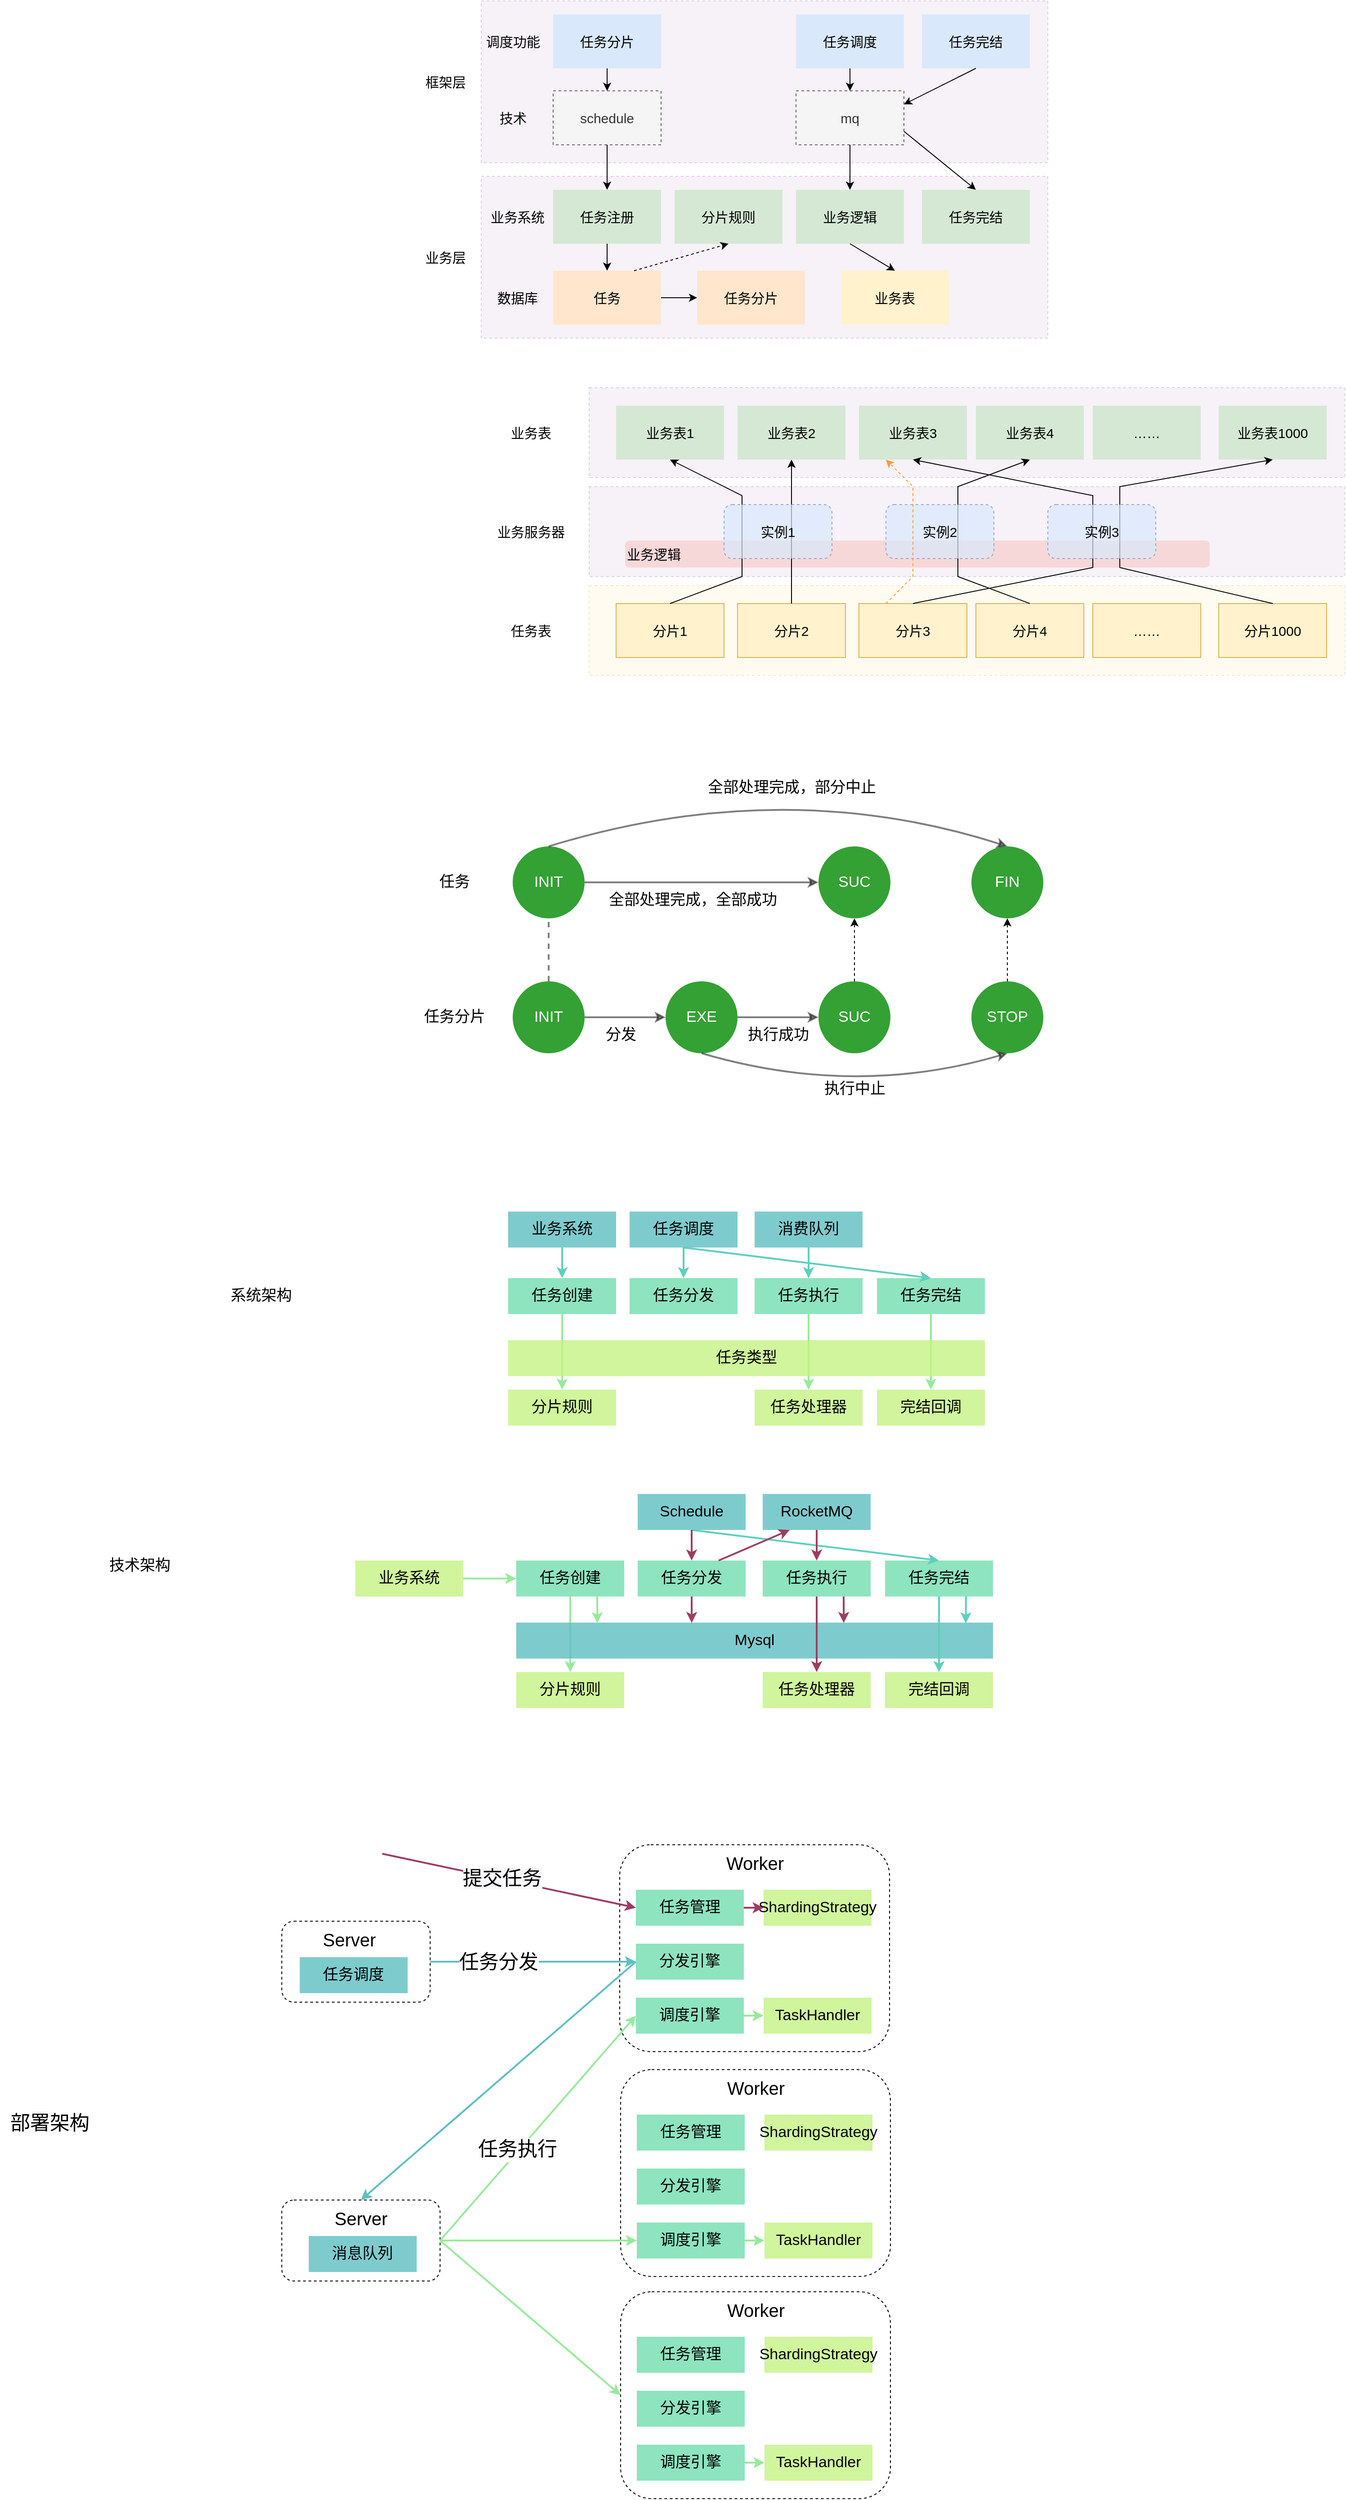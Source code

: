 <mxfile version="20.5.3" type="github">
  <diagram id="jE8hLFV52Thx0o0CY2vt" name="第 1 页">
    <mxGraphModel dx="2524" dy="973" grid="1" gridSize="10" guides="1" tooltips="1" connect="1" arrows="1" fold="1" page="1" pageScale="1" pageWidth="827" pageHeight="1169" math="0" shadow="0">
      <root>
        <mxCell id="0" />
        <mxCell id="1" parent="0" />
        <mxCell id="L4KGtFw85n7cyKeCUIiX-111" value="" style="rounded=1;whiteSpace=wrap;html=1;dashed=1;" vertex="1" parent="1">
          <mxGeometry x="265" y="2607" width="300" height="230" as="geometry" />
        </mxCell>
        <mxCell id="L4KGtFw85n7cyKeCUIiX-104" value="" style="rounded=1;whiteSpace=wrap;html=1;dashed=1;" vertex="1" parent="1">
          <mxGeometry x="265" y="2360" width="300" height="230" as="geometry" />
        </mxCell>
        <mxCell id="L4KGtFw85n7cyKeCUIiX-96" value="" style="rounded=1;whiteSpace=wrap;html=1;dashed=1;" vertex="1" parent="1">
          <mxGeometry x="264" y="2110" width="300" height="230" as="geometry" />
        </mxCell>
        <mxCell id="L4KGtFw85n7cyKeCUIiX-77" value="" style="rounded=1;whiteSpace=wrap;html=1;dashed=1;fontSize=20;" vertex="1" parent="1">
          <mxGeometry x="-111.73" y="2195" width="165" height="90" as="geometry" />
        </mxCell>
        <mxCell id="cD26P5UvuwUGgIYhwSKx-67" value="" style="rounded=0;whiteSpace=wrap;html=1;dashed=1;fillColor=#e1d5e7;strokeColor=#9673a6;opacity=30;fontSize=15;" parent="1" vertex="1">
          <mxGeometry x="230" y="600" width="840" height="100" as="geometry" />
        </mxCell>
        <mxCell id="cD26P5UvuwUGgIYhwSKx-65" value="业务逻辑" style="rounded=1;whiteSpace=wrap;html=1;strokeColor=none;fontSize=15;opacity=70;fillColor=#f8cecc;align=left;" parent="1" vertex="1">
          <mxGeometry x="270" y="660" width="650" height="30" as="geometry" />
        </mxCell>
        <mxCell id="cD26P5UvuwUGgIYhwSKx-32" value="" style="rounded=0;whiteSpace=wrap;html=1;dashed=1;fillColor=#fff2cc;strokeColor=#d6b656;opacity=30;fontSize=15;" parent="1" vertex="1">
          <mxGeometry x="230" y="710" width="840" height="100" as="geometry" />
        </mxCell>
        <mxCell id="_GV8sksl-YAsukHIvESt-28" value="" style="rounded=0;whiteSpace=wrap;html=1;dashed=1;fillColor=#e1d5e7;strokeColor=#9673a6;opacity=30;fontSize=15;" parent="1" vertex="1">
          <mxGeometry x="110" y="255" width="630" height="180" as="geometry" />
        </mxCell>
        <mxCell id="_GV8sksl-YAsukHIvESt-27" value="" style="rounded=0;whiteSpace=wrap;html=1;dashed=1;fillColor=#e1d5e7;strokeColor=#9673a6;opacity=30;fontSize=15;" parent="1" vertex="1">
          <mxGeometry x="110" y="60" width="630" height="180" as="geometry" />
        </mxCell>
        <mxCell id="_GV8sksl-YAsukHIvESt-1" value="任务" style="rounded=0;whiteSpace=wrap;html=1;fillColor=#ffe6cc;strokeColor=none;fontSize=15;" parent="1" vertex="1">
          <mxGeometry x="190" y="360" width="120" height="60" as="geometry" />
        </mxCell>
        <mxCell id="_GV8sksl-YAsukHIvESt-3" value="任务分片" style="rounded=0;whiteSpace=wrap;html=1;fillColor=#ffe6cc;strokeColor=none;fontSize=15;" parent="1" vertex="1">
          <mxGeometry x="350" y="360" width="120" height="60" as="geometry" />
        </mxCell>
        <mxCell id="_GV8sksl-YAsukHIvESt-4" value="业务表" style="rounded=0;whiteSpace=wrap;html=1;fillColor=#fff2cc;strokeColor=none;fontSize=15;" parent="1" vertex="1">
          <mxGeometry x="510" y="360" width="120" height="60" as="geometry" />
        </mxCell>
        <mxCell id="_GV8sksl-YAsukHIvESt-5" value="schedule" style="rounded=0;whiteSpace=wrap;html=1;dashed=1;fillColor=#f5f5f5;fontColor=#333333;strokeColor=#666666;fontSize=15;" parent="1" vertex="1">
          <mxGeometry x="190" y="160" width="120" height="60" as="geometry" />
        </mxCell>
        <mxCell id="_GV8sksl-YAsukHIvESt-6" value="mq" style="rounded=0;whiteSpace=wrap;html=1;dashed=1;fillColor=#f5f5f5;fontColor=#333333;strokeColor=#666666;fontSize=15;" parent="1" vertex="1">
          <mxGeometry x="460" y="160" width="120" height="60" as="geometry" />
        </mxCell>
        <mxCell id="_GV8sksl-YAsukHIvESt-7" value="分片规则" style="rounded=0;whiteSpace=wrap;html=1;fillColor=#d5e8d4;strokeColor=none;fontSize=15;" parent="1" vertex="1">
          <mxGeometry x="325" y="270" width="120" height="60" as="geometry" />
        </mxCell>
        <mxCell id="_GV8sksl-YAsukHIvESt-8" value="任务注册" style="rounded=0;whiteSpace=wrap;html=1;fillColor=#d5e8d4;strokeColor=none;fontSize=15;" parent="1" vertex="1">
          <mxGeometry x="190" y="270" width="120" height="60" as="geometry" />
        </mxCell>
        <mxCell id="_GV8sksl-YAsukHIvESt-9" value="业务逻辑" style="rounded=0;whiteSpace=wrap;html=1;fillColor=#d5e8d4;strokeColor=none;fontSize=15;" parent="1" vertex="1">
          <mxGeometry x="460" y="270" width="120" height="60" as="geometry" />
        </mxCell>
        <mxCell id="_GV8sksl-YAsukHIvESt-10" value="任务完结" style="rounded=0;whiteSpace=wrap;html=1;fillColor=#d5e8d4;strokeColor=none;fontSize=15;" parent="1" vertex="1">
          <mxGeometry x="600" y="270" width="120" height="60" as="geometry" />
        </mxCell>
        <mxCell id="_GV8sksl-YAsukHIvESt-12" value="" style="endArrow=classic;html=1;rounded=0;exitX=0.5;exitY=1;exitDx=0;exitDy=0;entryX=0.5;entryY=0;entryDx=0;entryDy=0;fontSize=15;" parent="1" source="_GV8sksl-YAsukHIvESt-8" target="_GV8sksl-YAsukHIvESt-1" edge="1">
          <mxGeometry width="50" height="50" relative="1" as="geometry">
            <mxPoint x="120" y="530" as="sourcePoint" />
            <mxPoint x="170" y="480" as="targetPoint" />
          </mxGeometry>
        </mxCell>
        <mxCell id="_GV8sksl-YAsukHIvESt-13" value="" style="endArrow=classic;html=1;rounded=0;exitX=0.75;exitY=0;exitDx=0;exitDy=0;entryX=0.5;entryY=1;entryDx=0;entryDy=0;dashed=1;fontSize=15;" parent="1" source="_GV8sksl-YAsukHIvESt-1" target="_GV8sksl-YAsukHIvESt-7" edge="1">
          <mxGeometry width="50" height="50" relative="1" as="geometry">
            <mxPoint x="230" y="530" as="sourcePoint" />
            <mxPoint x="280" y="480" as="targetPoint" />
          </mxGeometry>
        </mxCell>
        <mxCell id="_GV8sksl-YAsukHIvESt-14" value="" style="endArrow=classic;html=1;rounded=0;exitX=1;exitY=0.5;exitDx=0;exitDy=0;entryX=0;entryY=0.5;entryDx=0;entryDy=0;fontSize=15;" parent="1" source="_GV8sksl-YAsukHIvESt-1" target="_GV8sksl-YAsukHIvESt-3" edge="1">
          <mxGeometry width="50" height="50" relative="1" as="geometry">
            <mxPoint x="270" y="510" as="sourcePoint" />
            <mxPoint x="320" y="460" as="targetPoint" />
          </mxGeometry>
        </mxCell>
        <mxCell id="_GV8sksl-YAsukHIvESt-16" value="" style="endArrow=classic;html=1;rounded=0;exitX=0.5;exitY=1;exitDx=0;exitDy=0;entryX=0.5;entryY=0;entryDx=0;entryDy=0;fontSize=15;" parent="1" source="_GV8sksl-YAsukHIvESt-9" target="_GV8sksl-YAsukHIvESt-4" edge="1">
          <mxGeometry width="50" height="50" relative="1" as="geometry">
            <mxPoint x="440" y="530" as="sourcePoint" />
            <mxPoint x="490" y="480" as="targetPoint" />
          </mxGeometry>
        </mxCell>
        <mxCell id="_GV8sksl-YAsukHIvESt-18" value="技术" style="text;html=1;align=center;verticalAlign=middle;resizable=0;points=[];autosize=1;strokeColor=none;fillColor=none;fontSize=15;" parent="1" vertex="1">
          <mxGeometry x="120" y="175" width="50" height="30" as="geometry" />
        </mxCell>
        <mxCell id="_GV8sksl-YAsukHIvESt-19" value="调度功能" style="text;html=1;align=center;verticalAlign=middle;resizable=0;points=[];autosize=1;strokeColor=none;fillColor=none;fontSize=15;" parent="1" vertex="1">
          <mxGeometry x="105" y="90" width="80" height="30" as="geometry" />
        </mxCell>
        <mxCell id="_GV8sksl-YAsukHIvESt-20" value="业务系统" style="text;html=1;align=center;verticalAlign=middle;resizable=0;points=[];autosize=1;strokeColor=none;fillColor=none;fontSize=15;" parent="1" vertex="1">
          <mxGeometry x="110" y="285" width="80" height="30" as="geometry" />
        </mxCell>
        <mxCell id="_GV8sksl-YAsukHIvESt-21" value="数据库" style="text;html=1;align=center;verticalAlign=middle;resizable=0;points=[];autosize=1;strokeColor=none;fillColor=none;fontSize=15;" parent="1" vertex="1">
          <mxGeometry x="115" y="375" width="70" height="30" as="geometry" />
        </mxCell>
        <mxCell id="_GV8sksl-YAsukHIvESt-22" value="任务分片" style="rounded=0;whiteSpace=wrap;html=1;fillColor=#dae8fc;strokeColor=none;fontSize=15;" parent="1" vertex="1">
          <mxGeometry x="190" y="75" width="120" height="60" as="geometry" />
        </mxCell>
        <mxCell id="_GV8sksl-YAsukHIvESt-25" value="任务调度" style="rounded=0;whiteSpace=wrap;html=1;fillColor=#dae8fc;strokeColor=none;fontSize=15;" parent="1" vertex="1">
          <mxGeometry x="460" y="75" width="120" height="60" as="geometry" />
        </mxCell>
        <mxCell id="_GV8sksl-YAsukHIvESt-26" value="任务完结" style="rounded=0;whiteSpace=wrap;html=1;fillColor=#dae8fc;strokeColor=none;fontSize=15;" parent="1" vertex="1">
          <mxGeometry x="600" y="75" width="120" height="60" as="geometry" />
        </mxCell>
        <mxCell id="_GV8sksl-YAsukHIvESt-29" value="框架层" style="text;html=1;align=center;verticalAlign=middle;resizable=0;points=[];autosize=1;strokeColor=none;fillColor=none;fontSize=15;" parent="1" vertex="1">
          <mxGeometry x="35" y="135" width="70" height="30" as="geometry" />
        </mxCell>
        <mxCell id="_GV8sksl-YAsukHIvESt-30" value="业务层" style="text;html=1;align=center;verticalAlign=middle;resizable=0;points=[];autosize=1;strokeColor=none;fillColor=none;fontSize=15;" parent="1" vertex="1">
          <mxGeometry x="35" y="330" width="70" height="30" as="geometry" />
        </mxCell>
        <mxCell id="_GV8sksl-YAsukHIvESt-31" value="" style="endArrow=classic;html=1;rounded=0;exitX=0.5;exitY=1;exitDx=0;exitDy=0;entryX=0.5;entryY=0;entryDx=0;entryDy=0;fontSize=15;" parent="1" source="_GV8sksl-YAsukHIvESt-22" target="_GV8sksl-YAsukHIvESt-5" edge="1">
          <mxGeometry width="50" height="50" relative="1" as="geometry">
            <mxPoint x="50" y="320" as="sourcePoint" />
            <mxPoint x="100" y="270" as="targetPoint" />
          </mxGeometry>
        </mxCell>
        <mxCell id="_GV8sksl-YAsukHIvESt-32" value="" style="endArrow=classic;html=1;rounded=0;exitX=0.5;exitY=1;exitDx=0;exitDy=0;entryX=0.5;entryY=0;entryDx=0;entryDy=0;fontSize=15;" parent="1" source="_GV8sksl-YAsukHIvESt-5" target="_GV8sksl-YAsukHIvESt-8" edge="1">
          <mxGeometry width="50" height="50" relative="1" as="geometry">
            <mxPoint x="20" y="350" as="sourcePoint" />
            <mxPoint x="70" y="300" as="targetPoint" />
          </mxGeometry>
        </mxCell>
        <mxCell id="_GV8sksl-YAsukHIvESt-33" value="" style="endArrow=classic;html=1;rounded=0;exitX=0.5;exitY=1;exitDx=0;exitDy=0;entryX=0.5;entryY=0;entryDx=0;entryDy=0;fontSize=15;" parent="1" source="_GV8sksl-YAsukHIvESt-25" target="_GV8sksl-YAsukHIvESt-6" edge="1">
          <mxGeometry width="50" height="50" relative="1" as="geometry">
            <mxPoint x="420" y="190" as="sourcePoint" />
            <mxPoint x="470" y="140" as="targetPoint" />
          </mxGeometry>
        </mxCell>
        <mxCell id="_GV8sksl-YAsukHIvESt-34" value="" style="endArrow=classic;html=1;rounded=0;entryX=0.5;entryY=0;entryDx=0;entryDy=0;fontSize=15;" parent="1" source="_GV8sksl-YAsukHIvESt-6" target="_GV8sksl-YAsukHIvESt-9" edge="1">
          <mxGeometry width="50" height="50" relative="1" as="geometry">
            <mxPoint x="370" y="250" as="sourcePoint" />
            <mxPoint x="420" y="200" as="targetPoint" />
          </mxGeometry>
        </mxCell>
        <mxCell id="_GV8sksl-YAsukHIvESt-35" value="" style="endArrow=classic;html=1;rounded=0;exitX=0.5;exitY=1;exitDx=0;exitDy=0;entryX=1;entryY=0.25;entryDx=0;entryDy=0;fontSize=15;" parent="1" source="_GV8sksl-YAsukHIvESt-26" target="_GV8sksl-YAsukHIvESt-6" edge="1">
          <mxGeometry width="50" height="50" relative="1" as="geometry">
            <mxPoint x="620" y="220" as="sourcePoint" />
            <mxPoint x="670" y="170" as="targetPoint" />
          </mxGeometry>
        </mxCell>
        <mxCell id="_GV8sksl-YAsukHIvESt-36" value="" style="endArrow=classic;html=1;rounded=0;exitX=1;exitY=0.75;exitDx=0;exitDy=0;entryX=0.5;entryY=0;entryDx=0;entryDy=0;fontSize=15;" parent="1" source="_GV8sksl-YAsukHIvESt-6" target="_GV8sksl-YAsukHIvESt-10" edge="1">
          <mxGeometry width="50" height="50" relative="1" as="geometry">
            <mxPoint x="690" y="260" as="sourcePoint" />
            <mxPoint x="740" y="210" as="targetPoint" />
          </mxGeometry>
        </mxCell>
        <mxCell id="cD26P5UvuwUGgIYhwSKx-9" value="分片2" style="rounded=0;whiteSpace=wrap;html=1;fillColor=#fff2cc;strokeColor=#d6b656;fontSize=15;" parent="1" vertex="1">
          <mxGeometry x="395" y="730" width="120" height="60" as="geometry" />
        </mxCell>
        <mxCell id="cD26P5UvuwUGgIYhwSKx-10" value="分片1" style="rounded=0;whiteSpace=wrap;html=1;fillColor=#fff2cc;strokeColor=#d6b656;fontSize=15;" parent="1" vertex="1">
          <mxGeometry x="260" y="730" width="120" height="60" as="geometry" />
        </mxCell>
        <mxCell id="cD26P5UvuwUGgIYhwSKx-11" value="分片3" style="rounded=0;whiteSpace=wrap;html=1;fillColor=#fff2cc;strokeColor=#d6b656;fontSize=15;" parent="1" vertex="1">
          <mxGeometry x="530" y="730" width="120" height="60" as="geometry" />
        </mxCell>
        <mxCell id="cD26P5UvuwUGgIYhwSKx-39" value="分片4" style="rounded=0;whiteSpace=wrap;html=1;fillColor=#fff2cc;strokeColor=#d6b656;fontSize=15;" parent="1" vertex="1">
          <mxGeometry x="660" y="730" width="120" height="60" as="geometry" />
        </mxCell>
        <mxCell id="cD26P5UvuwUGgIYhwSKx-40" value="……" style="rounded=0;whiteSpace=wrap;html=1;fillColor=#fff2cc;strokeColor=#d6b656;fontSize=15;" parent="1" vertex="1">
          <mxGeometry x="790" y="730" width="120" height="60" as="geometry" />
        </mxCell>
        <mxCell id="cD26P5UvuwUGgIYhwSKx-41" value="" style="rounded=0;whiteSpace=wrap;html=1;dashed=1;fillColor=#e1d5e7;strokeColor=#9673a6;opacity=30;fontSize=15;" parent="1" vertex="1">
          <mxGeometry x="230" y="490" width="840" height="100" as="geometry" />
        </mxCell>
        <mxCell id="cD26P5UvuwUGgIYhwSKx-42" value="业务表2" style="rounded=0;whiteSpace=wrap;html=1;fillColor=#d5e8d4;strokeColor=none;fontSize=15;" parent="1" vertex="1">
          <mxGeometry x="395" y="510" width="120" height="60" as="geometry" />
        </mxCell>
        <mxCell id="cD26P5UvuwUGgIYhwSKx-43" value="业务表1" style="rounded=0;whiteSpace=wrap;html=1;fillColor=#d5e8d4;strokeColor=none;fontSize=15;" parent="1" vertex="1">
          <mxGeometry x="260" y="510" width="120" height="60" as="geometry" />
        </mxCell>
        <mxCell id="cD26P5UvuwUGgIYhwSKx-44" value="业务表3" style="rounded=0;whiteSpace=wrap;html=1;fillColor=#d5e8d4;strokeColor=none;fontSize=15;" parent="1" vertex="1">
          <mxGeometry x="530" y="510" width="120" height="60" as="geometry" />
        </mxCell>
        <mxCell id="cD26P5UvuwUGgIYhwSKx-45" value="业务表1000" style="rounded=0;whiteSpace=wrap;html=1;fillColor=#d5e8d4;strokeColor=none;fontSize=15;" parent="1" vertex="1">
          <mxGeometry x="930" y="510" width="120" height="60" as="geometry" />
        </mxCell>
        <mxCell id="cD26P5UvuwUGgIYhwSKx-46" value="业务表4" style="rounded=0;whiteSpace=wrap;html=1;fillColor=#d5e8d4;strokeColor=none;fontSize=15;" parent="1" vertex="1">
          <mxGeometry x="660" y="510" width="120" height="60" as="geometry" />
        </mxCell>
        <mxCell id="cD26P5UvuwUGgIYhwSKx-47" value="……" style="rounded=0;whiteSpace=wrap;html=1;fillColor=#d5e8d4;strokeColor=none;fontSize=15;" parent="1" vertex="1">
          <mxGeometry x="790" y="510" width="120" height="60" as="geometry" />
        </mxCell>
        <mxCell id="cD26P5UvuwUGgIYhwSKx-49" value="分片1000" style="rounded=0;whiteSpace=wrap;html=1;fillColor=#fff2cc;strokeColor=#d6b656;fontSize=15;" parent="1" vertex="1">
          <mxGeometry x="930" y="730" width="120" height="60" as="geometry" />
        </mxCell>
        <mxCell id="cD26P5UvuwUGgIYhwSKx-54" value="" style="endArrow=classic;html=1;rounded=0;fontSize=15;exitX=0.5;exitY=0;exitDx=0;exitDy=0;entryX=0.5;entryY=1;entryDx=0;entryDy=0;" parent="1" source="cD26P5UvuwUGgIYhwSKx-10" target="cD26P5UvuwUGgIYhwSKx-43" edge="1">
          <mxGeometry width="50" height="50" relative="1" as="geometry">
            <mxPoint x="330" y="740" as="sourcePoint" />
            <mxPoint x="390" y="690" as="targetPoint" />
            <Array as="points">
              <mxPoint x="400" y="700" />
              <mxPoint x="400" y="610" />
            </Array>
          </mxGeometry>
        </mxCell>
        <mxCell id="cD26P5UvuwUGgIYhwSKx-55" value="" style="endArrow=classic;html=1;rounded=0;fontSize=15;exitX=0.5;exitY=0;exitDx=0;exitDy=0;entryX=0.5;entryY=1;entryDx=0;entryDy=0;" parent="1" source="cD26P5UvuwUGgIYhwSKx-9" target="cD26P5UvuwUGgIYhwSKx-42" edge="1">
          <mxGeometry width="50" height="50" relative="1" as="geometry">
            <mxPoint x="330" y="740" as="sourcePoint" />
            <mxPoint x="390" y="690" as="targetPoint" />
          </mxGeometry>
        </mxCell>
        <mxCell id="cD26P5UvuwUGgIYhwSKx-61" value="" style="endArrow=classic;html=1;rounded=0;fontSize=15;exitX=0.5;exitY=0;exitDx=0;exitDy=0;entryX=0.5;entryY=1;entryDx=0;entryDy=0;" parent="1" source="cD26P5UvuwUGgIYhwSKx-11" target="cD26P5UvuwUGgIYhwSKx-44" edge="1">
          <mxGeometry width="50" height="50" relative="1" as="geometry">
            <mxPoint x="465" y="740" as="sourcePoint" />
            <mxPoint x="465" y="580" as="targetPoint" />
            <Array as="points">
              <mxPoint x="790" y="690" />
              <mxPoint x="790" y="610" />
            </Array>
          </mxGeometry>
        </mxCell>
        <mxCell id="cD26P5UvuwUGgIYhwSKx-62" value="" style="endArrow=classic;html=1;rounded=0;fontSize=15;exitX=0.5;exitY=0;exitDx=0;exitDy=0;entryX=0.5;entryY=1;entryDx=0;entryDy=0;" parent="1" source="cD26P5UvuwUGgIYhwSKx-39" target="cD26P5UvuwUGgIYhwSKx-46" edge="1">
          <mxGeometry width="50" height="50" relative="1" as="geometry">
            <mxPoint x="465" y="740" as="sourcePoint" />
            <mxPoint x="465" y="580" as="targetPoint" />
            <Array as="points">
              <mxPoint x="640" y="700" />
              <mxPoint x="640" y="600" />
            </Array>
          </mxGeometry>
        </mxCell>
        <mxCell id="cD26P5UvuwUGgIYhwSKx-63" value="" style="endArrow=classic;html=1;rounded=0;fontSize=15;exitX=0.5;exitY=0;exitDx=0;exitDy=0;entryX=0.5;entryY=1;entryDx=0;entryDy=0;" parent="1" source="cD26P5UvuwUGgIYhwSKx-49" target="cD26P5UvuwUGgIYhwSKx-45" edge="1">
          <mxGeometry width="50" height="50" relative="1" as="geometry">
            <mxPoint x="475" y="750" as="sourcePoint" />
            <mxPoint x="475" y="590" as="targetPoint" />
            <Array as="points">
              <mxPoint x="820" y="690" />
              <mxPoint x="820" y="600" />
            </Array>
          </mxGeometry>
        </mxCell>
        <mxCell id="cD26P5UvuwUGgIYhwSKx-50" value="实例1" style="rounded=1;whiteSpace=wrap;html=1;dashed=1;strokeColor=#6c8ebf;fontSize=15;fillColor=#dae8fc;opacity=70;" parent="1" vertex="1">
          <mxGeometry x="380" y="620" width="120" height="60" as="geometry" />
        </mxCell>
        <mxCell id="cD26P5UvuwUGgIYhwSKx-51" value="实例2" style="rounded=1;whiteSpace=wrap;html=1;dashed=1;strokeColor=#6c8ebf;fontSize=15;fillColor=#dae8fc;opacity=70;" parent="1" vertex="1">
          <mxGeometry x="560" y="620" width="120" height="60" as="geometry" />
        </mxCell>
        <mxCell id="cD26P5UvuwUGgIYhwSKx-52" value="实例3" style="rounded=1;whiteSpace=wrap;html=1;dashed=1;strokeColor=#6c8ebf;fontSize=15;fillColor=#dae8fc;opacity=70;" parent="1" vertex="1">
          <mxGeometry x="740" y="620" width="120" height="60" as="geometry" />
        </mxCell>
        <mxCell id="cD26P5UvuwUGgIYhwSKx-64" value="" style="endArrow=classic;html=1;rounded=0;fontSize=15;exitX=0.25;exitY=0;exitDx=0;exitDy=0;entryX=0.25;entryY=1;entryDx=0;entryDy=0;strokeColor=#FF9933;dashed=1;" parent="1" source="cD26P5UvuwUGgIYhwSKx-11" target="cD26P5UvuwUGgIYhwSKx-44" edge="1">
          <mxGeometry width="50" height="50" relative="1" as="geometry">
            <mxPoint x="400" y="890" as="sourcePoint" />
            <mxPoint x="450" y="840" as="targetPoint" />
            <Array as="points">
              <mxPoint x="590" y="700" />
              <mxPoint x="590" y="600" />
            </Array>
          </mxGeometry>
        </mxCell>
        <mxCell id="cD26P5UvuwUGgIYhwSKx-69" value="任务表" style="text;html=1;align=center;verticalAlign=middle;resizable=0;points=[];autosize=1;strokeColor=none;fillColor=none;fontSize=15;opacity=70;" parent="1" vertex="1">
          <mxGeometry x="130" y="745" width="70" height="30" as="geometry" />
        </mxCell>
        <mxCell id="cD26P5UvuwUGgIYhwSKx-70" value="业务表" style="text;html=1;align=center;verticalAlign=middle;resizable=0;points=[];autosize=1;strokeColor=none;fillColor=none;fontSize=15;" parent="1" vertex="1">
          <mxGeometry x="130" y="525" width="70" height="30" as="geometry" />
        </mxCell>
        <mxCell id="cD26P5UvuwUGgIYhwSKx-71" value="业务服务器" style="text;html=1;align=center;verticalAlign=middle;resizable=0;points=[];autosize=1;strokeColor=none;fillColor=none;fontSize=15;" parent="1" vertex="1">
          <mxGeometry x="115" y="635" width="100" height="30" as="geometry" />
        </mxCell>
        <mxCell id="cD26P5UvuwUGgIYhwSKx-72" value="INIT" style="ellipse;whiteSpace=wrap;html=1;aspect=fixed;strokeColor=none;fontSize=17;fillColor=#008a00;fontColor=#ffffff;opacity=80;" parent="1" vertex="1">
          <mxGeometry x="145" y="1000" width="80" height="80" as="geometry" />
        </mxCell>
        <mxCell id="cD26P5UvuwUGgIYhwSKx-73" value="SUC" style="ellipse;whiteSpace=wrap;html=1;aspect=fixed;strokeColor=none;fontSize=17;fillColor=#008a00;fontColor=#ffffff;opacity=80;" parent="1" vertex="1">
          <mxGeometry x="485" y="1000" width="80" height="80" as="geometry" />
        </mxCell>
        <mxCell id="cD26P5UvuwUGgIYhwSKx-74" value="FIN" style="ellipse;whiteSpace=wrap;html=1;aspect=fixed;strokeColor=none;fontSize=17;fillColor=#008a00;fontColor=#ffffff;opacity=80;" parent="1" vertex="1">
          <mxGeometry x="655" y="1000" width="80" height="80" as="geometry" />
        </mxCell>
        <mxCell id="cD26P5UvuwUGgIYhwSKx-75" value="INIT" style="ellipse;whiteSpace=wrap;html=1;aspect=fixed;strokeColor=none;fontSize=17;fillColor=#008a00;fontColor=#ffffff;opacity=80;" parent="1" vertex="1">
          <mxGeometry x="145" y="1150" width="80" height="80" as="geometry" />
        </mxCell>
        <mxCell id="cD26P5UvuwUGgIYhwSKx-76" value="EXE" style="ellipse;whiteSpace=wrap;html=1;aspect=fixed;strokeColor=none;fontSize=17;fillColor=#008a00;fontColor=#ffffff;opacity=80;" parent="1" vertex="1">
          <mxGeometry x="315" y="1150" width="80" height="80" as="geometry" />
        </mxCell>
        <mxCell id="cD26P5UvuwUGgIYhwSKx-77" value="SUC" style="ellipse;whiteSpace=wrap;html=1;aspect=fixed;strokeColor=none;fontSize=17;fillColor=#008a00;fontColor=#ffffff;opacity=80;" parent="1" vertex="1">
          <mxGeometry x="485" y="1150" width="80" height="80" as="geometry" />
        </mxCell>
        <mxCell id="cD26P5UvuwUGgIYhwSKx-78" value="STOP" style="ellipse;whiteSpace=wrap;html=1;aspect=fixed;strokeColor=none;fontSize=17;fillColor=#008a00;fontColor=#ffffff;opacity=80;" parent="1" vertex="1">
          <mxGeometry x="655" y="1150" width="80" height="80" as="geometry" />
        </mxCell>
        <mxCell id="cD26P5UvuwUGgIYhwSKx-79" value="" style="endArrow=none;dashed=1;html=1;strokeWidth=2;rounded=0;strokeColor=#000;fontSize=17;entryX=0.5;entryY=1;entryDx=0;entryDy=0;exitX=0.5;exitY=0;exitDx=0;exitDy=0;jumpSize=3;opacity=50;" parent="1" source="cD26P5UvuwUGgIYhwSKx-75" target="cD26P5UvuwUGgIYhwSKx-72" edge="1">
          <mxGeometry width="50" height="50" relative="1" as="geometry">
            <mxPoint x="105" y="1200" as="sourcePoint" />
            <mxPoint x="155" y="1150" as="targetPoint" />
          </mxGeometry>
        </mxCell>
        <mxCell id="cD26P5UvuwUGgIYhwSKx-81" value="" style="endArrow=classic;html=1;rounded=0;dashed=1;strokeColor=#000;fontSize=17;jumpSize=3;entryX=0.5;entryY=1;entryDx=0;entryDy=0;exitX=0.5;exitY=0;exitDx=0;exitDy=0;" parent="1" source="cD26P5UvuwUGgIYhwSKx-77" target="cD26P5UvuwUGgIYhwSKx-73" edge="1">
          <mxGeometry width="50" height="50" relative="1" as="geometry">
            <mxPoint x="95" y="1260" as="sourcePoint" />
            <mxPoint x="145" y="1210" as="targetPoint" />
          </mxGeometry>
        </mxCell>
        <mxCell id="cD26P5UvuwUGgIYhwSKx-82" value="" style="endArrow=classic;html=1;rounded=0;dashed=1;strokeColor=#000;fontSize=17;jumpSize=3;entryX=0.5;entryY=1;entryDx=0;entryDy=0;exitX=0.5;exitY=0;exitDx=0;exitDy=0;" parent="1" source="cD26P5UvuwUGgIYhwSKx-78" target="cD26P5UvuwUGgIYhwSKx-74" edge="1">
          <mxGeometry width="50" height="50" relative="1" as="geometry">
            <mxPoint x="535" y="1160" as="sourcePoint" />
            <mxPoint x="535" y="1090" as="targetPoint" />
          </mxGeometry>
        </mxCell>
        <mxCell id="cD26P5UvuwUGgIYhwSKx-83" value="" style="endArrow=classic;html=1;rounded=0;strokeColor=#000;fontSize=17;opacity=50;jumpSize=3;exitX=1;exitY=0.5;exitDx=0;exitDy=0;entryX=0;entryY=0.5;entryDx=0;entryDy=0;strokeWidth=2;" parent="1" source="cD26P5UvuwUGgIYhwSKx-72" target="cD26P5UvuwUGgIYhwSKx-73" edge="1">
          <mxGeometry width="50" height="50" relative="1" as="geometry">
            <mxPoint x="55" y="1330" as="sourcePoint" />
            <mxPoint x="105" y="1280" as="targetPoint" />
          </mxGeometry>
        </mxCell>
        <mxCell id="cD26P5UvuwUGgIYhwSKx-84" value="" style="endArrow=classic;html=1;rounded=0;strokeColor=#000;strokeWidth=2;fontSize=17;opacity=50;jumpSize=3;exitX=1;exitY=0.5;exitDx=0;exitDy=0;entryX=0;entryY=0.5;entryDx=0;entryDy=0;" parent="1" source="cD26P5UvuwUGgIYhwSKx-75" target="cD26P5UvuwUGgIYhwSKx-76" edge="1">
          <mxGeometry width="50" height="50" relative="1" as="geometry">
            <mxPoint x="195" y="1360" as="sourcePoint" />
            <mxPoint x="245" y="1310" as="targetPoint" />
          </mxGeometry>
        </mxCell>
        <mxCell id="cD26P5UvuwUGgIYhwSKx-85" value="" style="endArrow=classic;html=1;rounded=0;strokeColor=#000;strokeWidth=2;fontSize=17;opacity=50;jumpSize=3;exitX=1;exitY=0.5;exitDx=0;exitDy=0;entryX=0;entryY=0.5;entryDx=0;entryDy=0;" parent="1" source="cD26P5UvuwUGgIYhwSKx-76" target="cD26P5UvuwUGgIYhwSKx-77" edge="1">
          <mxGeometry width="50" height="50" relative="1" as="geometry">
            <mxPoint x="235" y="1200" as="sourcePoint" />
            <mxPoint x="325" y="1200" as="targetPoint" />
          </mxGeometry>
        </mxCell>
        <mxCell id="cD26P5UvuwUGgIYhwSKx-86" value="" style="endArrow=classic;html=1;strokeColor=#000;strokeWidth=2;fontSize=17;opacity=50;jumpSize=3;exitX=0.5;exitY=1;exitDx=0;exitDy=0;entryX=0.5;entryY=1;entryDx=0;entryDy=0;curved=1;" parent="1" source="cD26P5UvuwUGgIYhwSKx-76" target="cD26P5UvuwUGgIYhwSKx-78" edge="1">
          <mxGeometry width="50" height="50" relative="1" as="geometry">
            <mxPoint x="405" y="1200" as="sourcePoint" />
            <mxPoint x="495.0" y="1200" as="targetPoint" />
            <Array as="points">
              <mxPoint x="525" y="1280" />
            </Array>
          </mxGeometry>
        </mxCell>
        <mxCell id="cD26P5UvuwUGgIYhwSKx-87" value="" style="endArrow=classic;html=1;strokeColor=#000;strokeWidth=2;fontSize=17;opacity=50;jumpSize=3;exitX=0.5;exitY=0;exitDx=0;exitDy=0;entryX=0.5;entryY=0;entryDx=0;entryDy=0;curved=1;" parent="1" source="cD26P5UvuwUGgIYhwSKx-72" target="cD26P5UvuwUGgIYhwSKx-74" edge="1">
          <mxGeometry width="50" height="50" relative="1" as="geometry">
            <mxPoint x="365" y="1240" as="sourcePoint" />
            <mxPoint x="705" y="1240" as="targetPoint" />
            <Array as="points">
              <mxPoint x="445" y="920" />
            </Array>
          </mxGeometry>
        </mxCell>
        <mxCell id="cD26P5UvuwUGgIYhwSKx-88" value="全部处理完成，全部成功" style="text;html=1;align=center;verticalAlign=middle;resizable=0;points=[];autosize=1;strokeColor=none;fillColor=none;fontSize=17;" parent="1" vertex="1">
          <mxGeometry x="240" y="1045" width="210" height="30" as="geometry" />
        </mxCell>
        <mxCell id="cD26P5UvuwUGgIYhwSKx-89" value="全部处理完成，部分中止" style="text;html=1;align=center;verticalAlign=middle;resizable=0;points=[];autosize=1;strokeColor=none;fillColor=none;fontSize=17;" parent="1" vertex="1">
          <mxGeometry x="350" y="920" width="210" height="30" as="geometry" />
        </mxCell>
        <mxCell id="cD26P5UvuwUGgIYhwSKx-91" value="任务分片" style="text;html=1;align=center;verticalAlign=middle;resizable=0;points=[];autosize=1;strokeColor=none;fillColor=none;fontSize=17;" parent="1" vertex="1">
          <mxGeometry x="35" y="1175" width="90" height="30" as="geometry" />
        </mxCell>
        <mxCell id="cD26P5UvuwUGgIYhwSKx-92" value="任务" style="text;html=1;align=center;verticalAlign=middle;resizable=0;points=[];autosize=1;strokeColor=none;fillColor=none;fontSize=17;" parent="1" vertex="1">
          <mxGeometry x="50" y="1025" width="60" height="30" as="geometry" />
        </mxCell>
        <mxCell id="cD26P5UvuwUGgIYhwSKx-93" value="分发" style="text;html=1;align=center;verticalAlign=middle;resizable=0;points=[];autosize=1;strokeColor=none;fillColor=none;fontSize=17;" parent="1" vertex="1">
          <mxGeometry x="235" y="1195" width="60" height="30" as="geometry" />
        </mxCell>
        <mxCell id="cD26P5UvuwUGgIYhwSKx-94" value="执行成功" style="text;html=1;align=center;verticalAlign=middle;resizable=0;points=[];autosize=1;strokeColor=none;fillColor=none;fontSize=17;" parent="1" vertex="1">
          <mxGeometry x="395" y="1195" width="90" height="30" as="geometry" />
        </mxCell>
        <mxCell id="cD26P5UvuwUGgIYhwSKx-95" value="执行中止" style="text;html=1;align=center;verticalAlign=middle;resizable=0;points=[];autosize=1;strokeColor=none;fillColor=none;fontSize=17;" parent="1" vertex="1">
          <mxGeometry x="480" y="1255" width="90" height="30" as="geometry" />
        </mxCell>
        <mxCell id="cD26P5UvuwUGgIYhwSKx-105" style="edgeStyle=orthogonalEdgeStyle;curved=1;jumpSize=3;orthogonalLoop=1;jettySize=auto;html=1;exitX=0.5;exitY=1;exitDx=0;exitDy=0;entryX=0.5;entryY=0;entryDx=0;entryDy=0;strokeColor=#5DCFBD;strokeWidth=2;fontSize=17;" parent="1" source="cD26P5UvuwUGgIYhwSKx-97" target="cD26P5UvuwUGgIYhwSKx-100" edge="1">
          <mxGeometry relative="1" as="geometry" />
        </mxCell>
        <mxCell id="cD26P5UvuwUGgIYhwSKx-97" value="业务系统" style="rounded=0;whiteSpace=wrap;html=1;strokeColor=none;fontSize=17;opacity=80;fillColor=#5EBFC2;" parent="1" vertex="1">
          <mxGeometry x="140" y="1406" width="120" height="40" as="geometry" />
        </mxCell>
        <mxCell id="cD26P5UvuwUGgIYhwSKx-98" value="任务调度" style="rounded=0;whiteSpace=wrap;html=1;strokeColor=none;fontSize=17;opacity=80;fillColor=#5EBFC2;" parent="1" vertex="1">
          <mxGeometry x="275" y="1406" width="120" height="40" as="geometry" />
        </mxCell>
        <mxCell id="cD26P5UvuwUGgIYhwSKx-99" value="消费队列" style="rounded=0;whiteSpace=wrap;html=1;strokeColor=none;fontSize=17;opacity=80;fillColor=#5EBFC2;" parent="1" vertex="1">
          <mxGeometry x="414" y="1406" width="120" height="40" as="geometry" />
        </mxCell>
        <mxCell id="cD26P5UvuwUGgIYhwSKx-100" value="任务创建" style="rounded=0;whiteSpace=wrap;html=1;strokeColor=none;fontSize=17;opacity=80;fillColor=#72DEAF;" parent="1" vertex="1">
          <mxGeometry x="140" y="1480" width="120" height="40" as="geometry" />
        </mxCell>
        <mxCell id="cD26P5UvuwUGgIYhwSKx-101" value="任务分发" style="rounded=0;whiteSpace=wrap;html=1;strokeColor=none;fontSize=17;opacity=80;fillColor=#72DEAF;" parent="1" vertex="1">
          <mxGeometry x="275" y="1480" width="120" height="40" as="geometry" />
        </mxCell>
        <mxCell id="cD26P5UvuwUGgIYhwSKx-102" value="任务完结" style="rounded=0;whiteSpace=wrap;html=1;strokeColor=none;fontSize=17;opacity=80;fillColor=#72DEAF;" parent="1" vertex="1">
          <mxGeometry x="550" y="1480" width="120" height="40" as="geometry" />
        </mxCell>
        <mxCell id="cD26P5UvuwUGgIYhwSKx-103" value="任务执行" style="rounded=0;whiteSpace=wrap;html=1;strokeColor=none;fontSize=17;opacity=80;fillColor=#72DEAF;" parent="1" vertex="1">
          <mxGeometry x="414" y="1480" width="120" height="40" as="geometry" />
        </mxCell>
        <mxCell id="cD26P5UvuwUGgIYhwSKx-108" value="" style="endArrow=classic;html=1;rounded=1;strokeColor=#5DCFBD;strokeWidth=2;fontSize=17;jumpSize=3;exitX=0.5;exitY=1;exitDx=0;exitDy=0;entryX=0.5;entryY=0;entryDx=0;entryDy=0;" parent="1" source="cD26P5UvuwUGgIYhwSKx-98" target="cD26P5UvuwUGgIYhwSKx-102" edge="1">
          <mxGeometry width="50" height="50" relative="1" as="geometry">
            <mxPoint x="360" y="1700" as="sourcePoint" />
            <mxPoint x="410" y="1650" as="targetPoint" />
          </mxGeometry>
        </mxCell>
        <mxCell id="cD26P5UvuwUGgIYhwSKx-109" value="" style="endArrow=classic;html=1;rounded=1;strokeColor=#5DCFBD;strokeWidth=2;fontSize=17;jumpSize=3;exitX=0.5;exitY=1;exitDx=0;exitDy=0;entryX=0.5;entryY=0;entryDx=0;entryDy=0;" parent="1" source="cD26P5UvuwUGgIYhwSKx-99" target="cD26P5UvuwUGgIYhwSKx-103" edge="1">
          <mxGeometry width="50" height="50" relative="1" as="geometry">
            <mxPoint x="480" y="1620" as="sourcePoint" />
            <mxPoint x="530" y="1570" as="targetPoint" />
          </mxGeometry>
        </mxCell>
        <mxCell id="cD26P5UvuwUGgIYhwSKx-110" value="" style="endArrow=classic;html=1;rounded=1;strokeColor=#5DCFBD;strokeWidth=2;fontSize=17;jumpSize=3;exitX=0.5;exitY=1;exitDx=0;exitDy=0;entryX=0.5;entryY=0;entryDx=0;entryDy=0;" parent="1" source="cD26P5UvuwUGgIYhwSKx-98" target="cD26P5UvuwUGgIYhwSKx-101" edge="1">
          <mxGeometry width="50" height="50" relative="1" as="geometry">
            <mxPoint x="230" y="1680" as="sourcePoint" />
            <mxPoint x="280" y="1630" as="targetPoint" />
          </mxGeometry>
        </mxCell>
        <mxCell id="cD26P5UvuwUGgIYhwSKx-112" value="分片规则" style="rounded=0;whiteSpace=wrap;html=1;strokeColor=none;fontSize=17;opacity=80;fillColor=#C5F384;" parent="1" vertex="1">
          <mxGeometry x="140" y="1604" width="120" height="40" as="geometry" />
        </mxCell>
        <mxCell id="cD26P5UvuwUGgIYhwSKx-113" value="任务处理器" style="rounded=0;whiteSpace=wrap;html=1;strokeColor=none;fontSize=17;opacity=80;fillColor=#C5F384;" parent="1" vertex="1">
          <mxGeometry x="414" y="1604" width="120" height="40" as="geometry" />
        </mxCell>
        <mxCell id="cD26P5UvuwUGgIYhwSKx-114" value="完结回调" style="rounded=0;whiteSpace=wrap;html=1;strokeColor=none;fontSize=17;opacity=80;fillColor=#C5F384;" parent="1" vertex="1">
          <mxGeometry x="550" y="1604" width="120" height="40" as="geometry" />
        </mxCell>
        <mxCell id="cD26P5UvuwUGgIYhwSKx-115" value="" style="endArrow=classic;html=1;rounded=1;strokeColor=#97EA9B;strokeWidth=2;fontSize=17;jumpSize=3;exitX=0.5;exitY=1;exitDx=0;exitDy=0;entryX=0.5;entryY=0;entryDx=0;entryDy=0;" parent="1" source="cD26P5UvuwUGgIYhwSKx-100" target="cD26P5UvuwUGgIYhwSKx-112" edge="1">
          <mxGeometry width="50" height="50" relative="1" as="geometry">
            <mxPoint x="80" y="1780" as="sourcePoint" />
            <mxPoint x="130" y="1730" as="targetPoint" />
          </mxGeometry>
        </mxCell>
        <mxCell id="cD26P5UvuwUGgIYhwSKx-116" value="" style="endArrow=classic;html=1;rounded=1;strokeColor=#97EA9B;strokeWidth=2;fontSize=17;jumpSize=3;exitX=0.5;exitY=1;exitDx=0;exitDy=0;entryX=0.5;entryY=0;entryDx=0;entryDy=0;" parent="1" source="cD26P5UvuwUGgIYhwSKx-103" target="cD26P5UvuwUGgIYhwSKx-113" edge="1">
          <mxGeometry width="50" height="50" relative="1" as="geometry">
            <mxPoint x="260" y="1830" as="sourcePoint" />
            <mxPoint x="310" y="1780" as="targetPoint" />
          </mxGeometry>
        </mxCell>
        <mxCell id="cD26P5UvuwUGgIYhwSKx-117" value="" style="endArrow=classic;html=1;rounded=1;strokeColor=#97EA9B;strokeWidth=2;fontSize=17;jumpSize=3;exitX=0.5;exitY=1;exitDx=0;exitDy=0;entryX=0.5;entryY=0;entryDx=0;entryDy=0;" parent="1" source="cD26P5UvuwUGgIYhwSKx-102" target="cD26P5UvuwUGgIYhwSKx-114" edge="1">
          <mxGeometry width="50" height="50" relative="1" as="geometry">
            <mxPoint x="410" y="1800" as="sourcePoint" />
            <mxPoint x="460" y="1750" as="targetPoint" />
          </mxGeometry>
        </mxCell>
        <mxCell id="cD26P5UvuwUGgIYhwSKx-111" value="任务类型" style="rounded=0;whiteSpace=wrap;html=1;strokeColor=none;fontSize=17;opacity=80;fillColor=#C5F384;" parent="1" vertex="1">
          <mxGeometry x="140" y="1549" width="530" height="40" as="geometry" />
        </mxCell>
        <mxCell id="cD26P5UvuwUGgIYhwSKx-119" value="业务系统" style="rounded=0;whiteSpace=wrap;html=1;strokeColor=none;fontSize=17;opacity=80;fillColor=#C5F384;" parent="1" vertex="1">
          <mxGeometry x="-30" y="1794" width="120" height="40" as="geometry" />
        </mxCell>
        <mxCell id="cD26P5UvuwUGgIYhwSKx-120" value="Schedule" style="rounded=0;whiteSpace=wrap;html=1;strokeColor=none;fontSize=17;opacity=80;fillColor=#5EBFC2;" parent="1" vertex="1">
          <mxGeometry x="284" y="1720" width="120" height="40" as="geometry" />
        </mxCell>
        <mxCell id="cD26P5UvuwUGgIYhwSKx-121" value="RocketMQ" style="rounded=0;whiteSpace=wrap;html=1;strokeColor=none;fontSize=17;opacity=80;fillColor=#5EBFC2;" parent="1" vertex="1">
          <mxGeometry x="423" y="1720" width="120" height="40" as="geometry" />
        </mxCell>
        <mxCell id="cD26P5UvuwUGgIYhwSKx-122" value="任务创建" style="rounded=0;whiteSpace=wrap;html=1;strokeColor=none;fontSize=17;opacity=80;fillColor=#72DEAF;" parent="1" vertex="1">
          <mxGeometry x="149" y="1794" width="120" height="40" as="geometry" />
        </mxCell>
        <mxCell id="cD26P5UvuwUGgIYhwSKx-123" value="任务分发" style="rounded=0;whiteSpace=wrap;html=1;strokeColor=none;fontSize=17;opacity=80;fillColor=#72DEAF;" parent="1" vertex="1">
          <mxGeometry x="284" y="1794" width="120" height="40" as="geometry" />
        </mxCell>
        <mxCell id="cD26P5UvuwUGgIYhwSKx-124" value="任务完结" style="rounded=0;whiteSpace=wrap;html=1;strokeColor=none;fontSize=17;opacity=80;fillColor=#72DEAF;" parent="1" vertex="1">
          <mxGeometry x="559" y="1794" width="120" height="40" as="geometry" />
        </mxCell>
        <mxCell id="cD26P5UvuwUGgIYhwSKx-125" value="任务执行" style="rounded=0;whiteSpace=wrap;html=1;strokeColor=none;fontSize=17;opacity=80;fillColor=#72DEAF;" parent="1" vertex="1">
          <mxGeometry x="423" y="1794" width="120" height="40" as="geometry" />
        </mxCell>
        <mxCell id="cD26P5UvuwUGgIYhwSKx-126" value="" style="endArrow=classic;html=1;rounded=1;strokeColor=#5DCFBD;strokeWidth=2;fontSize=17;jumpSize=3;exitX=0.5;exitY=1;exitDx=0;exitDy=0;entryX=0.5;entryY=0;entryDx=0;entryDy=0;" parent="1" source="cD26P5UvuwUGgIYhwSKx-120" target="cD26P5UvuwUGgIYhwSKx-124" edge="1">
          <mxGeometry width="50" height="50" relative="1" as="geometry">
            <mxPoint x="369" y="2014" as="sourcePoint" />
            <mxPoint x="419" y="1964" as="targetPoint" />
          </mxGeometry>
        </mxCell>
        <mxCell id="cD26P5UvuwUGgIYhwSKx-128" value="" style="endArrow=classic;html=1;rounded=1;strokeColor=#9E3B61;strokeWidth=2;fontSize=17;jumpSize=3;exitX=0.5;exitY=1;exitDx=0;exitDy=0;" parent="1" source="cD26P5UvuwUGgIYhwSKx-120" target="cD26P5UvuwUGgIYhwSKx-123" edge="1">
          <mxGeometry width="50" height="50" relative="1" as="geometry">
            <mxPoint x="239" y="1994" as="sourcePoint" />
            <mxPoint x="289" y="1944" as="targetPoint" />
          </mxGeometry>
        </mxCell>
        <mxCell id="cD26P5UvuwUGgIYhwSKx-129" value="分片规则" style="rounded=0;whiteSpace=wrap;html=1;strokeColor=none;fontSize=17;opacity=80;fillColor=#C5F384;" parent="1" vertex="1">
          <mxGeometry x="149" y="1918" width="120" height="40" as="geometry" />
        </mxCell>
        <mxCell id="cD26P5UvuwUGgIYhwSKx-130" value="任务处理器" style="rounded=0;whiteSpace=wrap;html=1;strokeColor=none;fontSize=17;opacity=80;fillColor=#C5F384;" parent="1" vertex="1">
          <mxGeometry x="423" y="1918" width="120" height="40" as="geometry" />
        </mxCell>
        <mxCell id="cD26P5UvuwUGgIYhwSKx-131" value="完结回调" style="rounded=0;whiteSpace=wrap;html=1;strokeColor=none;fontSize=17;opacity=80;fillColor=#C5F384;" parent="1" vertex="1">
          <mxGeometry x="559" y="1918" width="120" height="40" as="geometry" />
        </mxCell>
        <mxCell id="cD26P5UvuwUGgIYhwSKx-132" value="" style="endArrow=classic;html=1;rounded=1;strokeColor=#97EA9B;strokeWidth=2;fontSize=17;jumpSize=3;exitX=0.5;exitY=1;exitDx=0;exitDy=0;entryX=0.5;entryY=0;entryDx=0;entryDy=0;" parent="1" source="cD26P5UvuwUGgIYhwSKx-122" target="cD26P5UvuwUGgIYhwSKx-129" edge="1">
          <mxGeometry width="50" height="50" relative="1" as="geometry">
            <mxPoint x="89" y="2094" as="sourcePoint" />
            <mxPoint x="139" y="2044" as="targetPoint" />
          </mxGeometry>
        </mxCell>
        <mxCell id="cD26P5UvuwUGgIYhwSKx-135" value="Mysql" style="rounded=0;whiteSpace=wrap;html=1;strokeColor=none;fontSize=17;opacity=80;fillColor=#5EBFC2;" parent="1" vertex="1">
          <mxGeometry x="149" y="1863" width="530" height="40" as="geometry" />
        </mxCell>
        <mxCell id="cD26P5UvuwUGgIYhwSKx-136" value="" style="endArrow=classic;html=1;rounded=1;strokeColor=#97EA9B;strokeWidth=2;fontSize=17;jumpSize=3;exitX=1;exitY=0.5;exitDx=0;exitDy=0;entryX=0;entryY=0.5;entryDx=0;entryDy=0;" parent="1" source="cD26P5UvuwUGgIYhwSKx-119" target="cD26P5UvuwUGgIYhwSKx-122" edge="1">
          <mxGeometry width="50" height="50" relative="1" as="geometry">
            <mxPoint x="219" y="1844" as="sourcePoint" />
            <mxPoint x="219" y="1928" as="targetPoint" />
          </mxGeometry>
        </mxCell>
        <mxCell id="cD26P5UvuwUGgIYhwSKx-137" value="" style="endArrow=classic;html=1;rounded=1;strokeColor=#97EA9B;strokeWidth=2;fontSize=17;jumpSize=3;exitX=0.75;exitY=1;exitDx=0;exitDy=0;entryX=0.17;entryY=0.016;entryDx=0;entryDy=0;entryPerimeter=0;" parent="1" source="cD26P5UvuwUGgIYhwSKx-122" target="cD26P5UvuwUGgIYhwSKx-135" edge="1">
          <mxGeometry width="50" height="50" relative="1" as="geometry">
            <mxPoint x="219" y="1844" as="sourcePoint" />
            <mxPoint x="239" y="1860" as="targetPoint" />
          </mxGeometry>
        </mxCell>
        <mxCell id="cD26P5UvuwUGgIYhwSKx-138" value="" style="endArrow=classic;html=1;rounded=1;strokeColor=#5DCFBD;strokeWidth=2;fontSize=17;jumpSize=3;exitX=0.5;exitY=1;exitDx=0;exitDy=0;entryX=0.5;entryY=0;entryDx=0;entryDy=0;" parent="1" source="cD26P5UvuwUGgIYhwSKx-124" target="cD26P5UvuwUGgIYhwSKx-131" edge="1">
          <mxGeometry width="50" height="50" relative="1" as="geometry">
            <mxPoint x="355" y="1770" as="sourcePoint" />
            <mxPoint x="629" y="1804" as="targetPoint" />
          </mxGeometry>
        </mxCell>
        <mxCell id="cD26P5UvuwUGgIYhwSKx-139" value="" style="endArrow=classic;html=1;rounded=1;strokeColor=#9E3B61;strokeWidth=2;fontSize=17;jumpSize=3;exitX=0.5;exitY=1;exitDx=0;exitDy=0;entryX=0.368;entryY=0.008;entryDx=0;entryDy=0;entryPerimeter=0;" parent="1" source="cD26P5UvuwUGgIYhwSKx-123" target="cD26P5UvuwUGgIYhwSKx-135" edge="1">
          <mxGeometry width="50" height="50" relative="1" as="geometry">
            <mxPoint x="355" y="1770" as="sourcePoint" />
            <mxPoint x="354.37" y="1804" as="targetPoint" />
          </mxGeometry>
        </mxCell>
        <mxCell id="cD26P5UvuwUGgIYhwSKx-140" value="" style="endArrow=classic;html=1;rounded=1;strokeColor=#9E3B61;strokeWidth=2;fontSize=17;jumpSize=3;exitX=0.75;exitY=0;exitDx=0;exitDy=0;entryX=0.25;entryY=1;entryDx=0;entryDy=0;" parent="1" source="cD26P5UvuwUGgIYhwSKx-123" target="cD26P5UvuwUGgIYhwSKx-121" edge="1">
          <mxGeometry width="50" height="50" relative="1" as="geometry">
            <mxPoint x="354" y="1844" as="sourcePoint" />
            <mxPoint x="354.04" y="1873.32" as="targetPoint" />
          </mxGeometry>
        </mxCell>
        <mxCell id="cD26P5UvuwUGgIYhwSKx-141" value="" style="endArrow=classic;html=1;rounded=1;strokeColor=#9E3B61;strokeWidth=2;fontSize=17;jumpSize=3;exitX=0.5;exitY=1;exitDx=0;exitDy=0;" parent="1" source="cD26P5UvuwUGgIYhwSKx-121" target="cD26P5UvuwUGgIYhwSKx-125" edge="1">
          <mxGeometry width="50" height="50" relative="1" as="geometry">
            <mxPoint x="384" y="1804" as="sourcePoint" />
            <mxPoint x="463" y="1770" as="targetPoint" />
          </mxGeometry>
        </mxCell>
        <mxCell id="cD26P5UvuwUGgIYhwSKx-142" value="" style="endArrow=classic;html=1;rounded=1;strokeColor=#9E3B61;strokeWidth=2;fontSize=17;jumpSize=3;exitX=0.5;exitY=1;exitDx=0;exitDy=0;entryX=0.5;entryY=0;entryDx=0;entryDy=0;" parent="1" source="cD26P5UvuwUGgIYhwSKx-125" target="cD26P5UvuwUGgIYhwSKx-130" edge="1">
          <mxGeometry width="50" height="50" relative="1" as="geometry">
            <mxPoint x="394" y="1814" as="sourcePoint" />
            <mxPoint x="473" y="1780" as="targetPoint" />
          </mxGeometry>
        </mxCell>
        <mxCell id="cD26P5UvuwUGgIYhwSKx-143" value="" style="endArrow=classic;html=1;rounded=1;strokeColor=#9E3B61;strokeWidth=2;fontSize=17;jumpSize=3;exitX=0.75;exitY=1;exitDx=0;exitDy=0;entryX=0.687;entryY=0.01;entryDx=0;entryDy=0;entryPerimeter=0;" parent="1" source="cD26P5UvuwUGgIYhwSKx-125" target="cD26P5UvuwUGgIYhwSKx-135" edge="1">
          <mxGeometry width="50" height="50" relative="1" as="geometry">
            <mxPoint x="493" y="1844" as="sourcePoint" />
            <mxPoint x="493" y="1928" as="targetPoint" />
          </mxGeometry>
        </mxCell>
        <mxCell id="cD26P5UvuwUGgIYhwSKx-144" value="" style="endArrow=classic;html=1;rounded=1;strokeColor=#5DCFBD;strokeWidth=2;fontSize=17;jumpSize=3;exitX=0.75;exitY=1;exitDx=0;exitDy=0;entryX=0.943;entryY=0.021;entryDx=0;entryDy=0;entryPerimeter=0;" parent="1" source="cD26P5UvuwUGgIYhwSKx-124" target="cD26P5UvuwUGgIYhwSKx-135" edge="1">
          <mxGeometry width="50" height="50" relative="1" as="geometry">
            <mxPoint x="629" y="1844" as="sourcePoint" />
            <mxPoint x="649" y="1860" as="targetPoint" />
          </mxGeometry>
        </mxCell>
        <mxCell id="cD26P5UvuwUGgIYhwSKx-145" value="系统架构" style="text;html=1;align=center;verticalAlign=middle;resizable=0;points=[];autosize=1;strokeColor=none;fillColor=none;fontSize=17;opacity=80;" parent="1" vertex="1">
          <mxGeometry x="-180" y="1485" width="90" height="30" as="geometry" />
        </mxCell>
        <mxCell id="cD26P5UvuwUGgIYhwSKx-146" value="技术架构" style="text;html=1;align=center;verticalAlign=middle;resizable=0;points=[];autosize=1;strokeColor=none;fillColor=none;fontSize=17;" parent="1" vertex="1">
          <mxGeometry x="-315" y="1785" width="90" height="30" as="geometry" />
        </mxCell>
        <mxCell id="L4KGtFw85n7cyKeCUIiX-4" value="任务调度" style="rounded=0;whiteSpace=wrap;html=1;strokeColor=none;fontSize=17;opacity=80;fillColor=#5EBFC2;" vertex="1" parent="1">
          <mxGeometry x="-91.73" y="2235" width="120" height="40" as="geometry" />
        </mxCell>
        <mxCell id="L4KGtFw85n7cyKeCUIiX-70" value="" style="endArrow=classic;html=1;rounded=0;fontSize=20;entryX=0;entryY=0.5;entryDx=0;entryDy=0;strokeColor=#9E3B61;strokeWidth=2;" edge="1" parent="1" target="L4KGtFw85n7cyKeCUIiX-100">
          <mxGeometry width="50" height="50" relative="1" as="geometry">
            <mxPoint y="2120" as="sourcePoint" />
            <mxPoint x="-200" y="1680" as="targetPoint" />
          </mxGeometry>
        </mxCell>
        <mxCell id="L4KGtFw85n7cyKeCUIiX-118" value="&lt;span style=&quot;background-color: rgb(248, 249, 250); font-size: 22px;&quot;&gt;提交任务&lt;/span&gt;" style="edgeLabel;html=1;align=center;verticalAlign=middle;resizable=0;points=[];fontSize=22;" vertex="1" connectable="0" parent="L4KGtFw85n7cyKeCUIiX-70">
          <mxGeometry x="-0.057" y="1" relative="1" as="geometry">
            <mxPoint as="offset" />
          </mxGeometry>
        </mxCell>
        <mxCell id="L4KGtFw85n7cyKeCUIiX-73" value="" style="endArrow=classic;html=1;rounded=0;fontSize=20;exitX=1;exitY=0.5;exitDx=0;exitDy=0;entryX=0;entryY=0.5;entryDx=0;entryDy=0;strokeColor=#5EBFC2;strokeWidth=2;" edge="1" parent="1" source="L4KGtFw85n7cyKeCUIiX-77" target="L4KGtFw85n7cyKeCUIiX-99">
          <mxGeometry width="50" height="50" relative="1" as="geometry">
            <mxPoint x="80" y="1690" as="sourcePoint" />
            <mxPoint x="130" y="1640" as="targetPoint" />
          </mxGeometry>
        </mxCell>
        <mxCell id="L4KGtFw85n7cyKeCUIiX-91" value="任务分发" style="edgeLabel;html=1;align=center;verticalAlign=middle;resizable=0;points=[];fontSize=22;" vertex="1" connectable="0" parent="L4KGtFw85n7cyKeCUIiX-73">
          <mxGeometry x="-0.346" y="-1" relative="1" as="geometry">
            <mxPoint as="offset" />
          </mxGeometry>
        </mxCell>
        <mxCell id="L4KGtFw85n7cyKeCUIiX-79" value="&lt;span style=&quot;font-size: 20px;&quot;&gt;Server&lt;/span&gt;" style="text;html=1;align=center;verticalAlign=middle;resizable=0;points=[];autosize=1;strokeColor=none;fillColor=none;" vertex="1" parent="1">
          <mxGeometry x="-76.73" y="2195" width="80" height="40" as="geometry" />
        </mxCell>
        <mxCell id="L4KGtFw85n7cyKeCUIiX-81" value="" style="rounded=1;whiteSpace=wrap;html=1;dashed=1;fontSize=20;" vertex="1" parent="1">
          <mxGeometry x="-111.73" y="2505" width="176" height="90" as="geometry" />
        </mxCell>
        <mxCell id="L4KGtFw85n7cyKeCUIiX-82" value="消息队列" style="rounded=0;whiteSpace=wrap;html=1;strokeColor=none;fontSize=17;opacity=80;fillColor=#5EBFC2;" vertex="1" parent="1">
          <mxGeometry x="-81.73" y="2545" width="120" height="40" as="geometry" />
        </mxCell>
        <mxCell id="L4KGtFw85n7cyKeCUIiX-83" value="&lt;span style=&quot;font-size: 20px;&quot;&gt;Server&lt;/span&gt;" style="text;html=1;align=center;verticalAlign=middle;resizable=0;points=[];autosize=1;strokeColor=none;fillColor=none;" vertex="1" parent="1">
          <mxGeometry x="-63.73" y="2505" width="80" height="40" as="geometry" />
        </mxCell>
        <mxCell id="L4KGtFw85n7cyKeCUIiX-84" value="" style="endArrow=classic;html=1;rounded=0;fontSize=20;exitX=0;exitY=0.5;exitDx=0;exitDy=0;entryX=0.5;entryY=0;entryDx=0;entryDy=0;strokeColor=#5EBFC2;strokeWidth=2;" edge="1" parent="1" source="L4KGtFw85n7cyKeCUIiX-99" target="L4KGtFw85n7cyKeCUIiX-81">
          <mxGeometry width="50" height="50" relative="1" as="geometry">
            <mxPoint x="110" y="1720" as="sourcePoint" />
            <mxPoint x="160" y="1670" as="targetPoint" />
          </mxGeometry>
        </mxCell>
        <mxCell id="L4KGtFw85n7cyKeCUIiX-85" value="" style="endArrow=classic;html=1;rounded=0;fontSize=20;exitX=1;exitY=0.5;exitDx=0;exitDy=0;entryX=0;entryY=0.5;entryDx=0;entryDy=0;strokeColor=#97EA9B;strokeWidth=2;" edge="1" parent="1" source="L4KGtFw85n7cyKeCUIiX-81" target="L4KGtFw85n7cyKeCUIiX-103">
          <mxGeometry width="50" height="50" relative="1" as="geometry">
            <mxPoint x="30" y="1970" as="sourcePoint" />
            <mxPoint x="80" y="1920" as="targetPoint" />
          </mxGeometry>
        </mxCell>
        <mxCell id="L4KGtFw85n7cyKeCUIiX-92" value="任务执行" style="edgeLabel;html=1;align=center;verticalAlign=middle;resizable=0;points=[];fontSize=22;" vertex="1" connectable="0" parent="L4KGtFw85n7cyKeCUIiX-85">
          <mxGeometry x="-0.198" y="2" relative="1" as="geometry">
            <mxPoint as="offset" />
          </mxGeometry>
        </mxCell>
        <mxCell id="L4KGtFw85n7cyKeCUIiX-86" value="" style="endArrow=classic;html=1;rounded=0;fontSize=20;exitX=1;exitY=0.5;exitDx=0;exitDy=0;entryX=0;entryY=0.5;entryDx=0;entryDy=0;strokeColor=#97EA9B;strokeWidth=2;" edge="1" parent="1" source="L4KGtFw85n7cyKeCUIiX-81" target="L4KGtFw85n7cyKeCUIiX-110">
          <mxGeometry width="50" height="50" relative="1" as="geometry">
            <mxPoint x="340" y="1640" as="sourcePoint" />
            <mxPoint x="123" y="1780" as="targetPoint" />
          </mxGeometry>
        </mxCell>
        <mxCell id="L4KGtFw85n7cyKeCUIiX-87" value="" style="endArrow=classic;html=1;rounded=0;fontSize=20;exitX=1;exitY=0.5;exitDx=0;exitDy=0;strokeColor=#97EA9B;strokeWidth=2;entryX=0;entryY=0.5;entryDx=0;entryDy=0;" edge="1" parent="1" source="L4KGtFw85n7cyKeCUIiX-81" target="L4KGtFw85n7cyKeCUIiX-111">
          <mxGeometry width="50" height="50" relative="1" as="geometry">
            <mxPoint x="350" y="1650" as="sourcePoint" />
            <mxPoint x="260" y="2650" as="targetPoint" />
          </mxGeometry>
        </mxCell>
        <mxCell id="L4KGtFw85n7cyKeCUIiX-97" value="ShardingStrategy" style="rounded=0;whiteSpace=wrap;html=1;strokeColor=none;fontSize=17;opacity=80;fillColor=#C5F384;" vertex="1" parent="1">
          <mxGeometry x="424" y="2160" width="120" height="40" as="geometry" />
        </mxCell>
        <mxCell id="L4KGtFw85n7cyKeCUIiX-98" value="TaskHandler" style="rounded=0;whiteSpace=wrap;html=1;strokeColor=none;fontSize=17;opacity=80;fillColor=#C5F384;" vertex="1" parent="1">
          <mxGeometry x="424" y="2280" width="120" height="40" as="geometry" />
        </mxCell>
        <mxCell id="L4KGtFw85n7cyKeCUIiX-99" value="分发引擎" style="rounded=0;whiteSpace=wrap;html=1;strokeColor=none;fontSize=17;opacity=80;fillColor=#72DEAF;" vertex="1" parent="1">
          <mxGeometry x="282" y="2220" width="120" height="40" as="geometry" />
        </mxCell>
        <mxCell id="L4KGtFw85n7cyKeCUIiX-100" value="任务管理" style="rounded=0;whiteSpace=wrap;html=1;strokeColor=none;fontSize=17;opacity=80;fillColor=#72DEAF;" vertex="1" parent="1">
          <mxGeometry x="282" y="2160" width="120" height="40" as="geometry" />
        </mxCell>
        <mxCell id="L4KGtFw85n7cyKeCUIiX-101" value="&lt;font style=&quot;font-size: 20px;&quot;&gt;Worker&lt;/font&gt;" style="text;html=1;align=center;verticalAlign=middle;resizable=0;points=[];autosize=1;strokeColor=none;fillColor=none;" vertex="1" parent="1">
          <mxGeometry x="369" y="2110" width="90" height="40" as="geometry" />
        </mxCell>
        <mxCell id="L4KGtFw85n7cyKeCUIiX-103" value="调度引擎" style="rounded=0;whiteSpace=wrap;html=1;strokeColor=none;fontSize=17;opacity=80;fillColor=#72DEAF;" vertex="1" parent="1">
          <mxGeometry x="282" y="2280" width="120" height="40" as="geometry" />
        </mxCell>
        <mxCell id="L4KGtFw85n7cyKeCUIiX-105" value="ShardingStrategy" style="rounded=0;whiteSpace=wrap;html=1;strokeColor=none;fontSize=17;opacity=80;fillColor=#C5F384;" vertex="1" parent="1">
          <mxGeometry x="425" y="2410" width="120" height="40" as="geometry" />
        </mxCell>
        <mxCell id="L4KGtFw85n7cyKeCUIiX-106" value="TaskHandler" style="rounded=0;whiteSpace=wrap;html=1;strokeColor=none;fontSize=17;opacity=80;fillColor=#C5F384;" vertex="1" parent="1">
          <mxGeometry x="425" y="2530" width="120" height="40" as="geometry" />
        </mxCell>
        <mxCell id="L4KGtFw85n7cyKeCUIiX-107" value="分发引擎" style="rounded=0;whiteSpace=wrap;html=1;strokeColor=none;fontSize=17;opacity=80;fillColor=#72DEAF;" vertex="1" parent="1">
          <mxGeometry x="283" y="2470" width="120" height="40" as="geometry" />
        </mxCell>
        <mxCell id="L4KGtFw85n7cyKeCUIiX-108" value="任务管理" style="rounded=0;whiteSpace=wrap;html=1;strokeColor=none;fontSize=17;opacity=80;fillColor=#72DEAF;" vertex="1" parent="1">
          <mxGeometry x="283" y="2410" width="120" height="40" as="geometry" />
        </mxCell>
        <mxCell id="L4KGtFw85n7cyKeCUIiX-109" value="&lt;font style=&quot;font-size: 20px;&quot;&gt;Worker&lt;/font&gt;" style="text;html=1;align=center;verticalAlign=middle;resizable=0;points=[];autosize=1;strokeColor=none;fillColor=none;" vertex="1" parent="1">
          <mxGeometry x="370" y="2360" width="90" height="40" as="geometry" />
        </mxCell>
        <mxCell id="L4KGtFw85n7cyKeCUIiX-110" value="调度引擎" style="rounded=0;whiteSpace=wrap;html=1;strokeColor=none;fontSize=17;opacity=80;fillColor=#72DEAF;" vertex="1" parent="1">
          <mxGeometry x="283" y="2530" width="120" height="40" as="geometry" />
        </mxCell>
        <mxCell id="L4KGtFw85n7cyKeCUIiX-112" value="ShardingStrategy" style="rounded=0;whiteSpace=wrap;html=1;strokeColor=none;fontSize=17;opacity=80;fillColor=#C5F384;" vertex="1" parent="1">
          <mxGeometry x="425" y="2657" width="120" height="40" as="geometry" />
        </mxCell>
        <mxCell id="L4KGtFw85n7cyKeCUIiX-113" value="TaskHandler" style="rounded=0;whiteSpace=wrap;html=1;strokeColor=none;fontSize=17;opacity=80;fillColor=#C5F384;" vertex="1" parent="1">
          <mxGeometry x="425" y="2777" width="120" height="40" as="geometry" />
        </mxCell>
        <mxCell id="L4KGtFw85n7cyKeCUIiX-114" value="分发引擎" style="rounded=0;whiteSpace=wrap;html=1;strokeColor=none;fontSize=17;opacity=80;fillColor=#72DEAF;" vertex="1" parent="1">
          <mxGeometry x="283" y="2717" width="120" height="40" as="geometry" />
        </mxCell>
        <mxCell id="L4KGtFw85n7cyKeCUIiX-115" value="任务管理" style="rounded=0;whiteSpace=wrap;html=1;strokeColor=none;fontSize=17;opacity=80;fillColor=#72DEAF;" vertex="1" parent="1">
          <mxGeometry x="283" y="2657" width="120" height="40" as="geometry" />
        </mxCell>
        <mxCell id="L4KGtFw85n7cyKeCUIiX-116" value="&lt;font style=&quot;font-size: 20px;&quot;&gt;Worker&lt;/font&gt;" style="text;html=1;align=center;verticalAlign=middle;resizable=0;points=[];autosize=1;strokeColor=none;fillColor=none;" vertex="1" parent="1">
          <mxGeometry x="370" y="2607" width="90" height="40" as="geometry" />
        </mxCell>
        <mxCell id="L4KGtFw85n7cyKeCUIiX-117" value="调度引擎" style="rounded=0;whiteSpace=wrap;html=1;strokeColor=none;fontSize=17;opacity=80;fillColor=#72DEAF;" vertex="1" parent="1">
          <mxGeometry x="283" y="2777" width="120" height="40" as="geometry" />
        </mxCell>
        <mxCell id="L4KGtFw85n7cyKeCUIiX-119" value="" style="endArrow=classic;html=1;rounded=0;fontSize=20;exitX=1;exitY=0.5;exitDx=0;exitDy=0;entryX=0;entryY=0.5;entryDx=0;entryDy=0;strokeColor=#9E3B61;strokeWidth=2;" edge="1" parent="1" source="L4KGtFw85n7cyKeCUIiX-100" target="L4KGtFw85n7cyKeCUIiX-97">
          <mxGeometry width="50" height="50" relative="1" as="geometry">
            <mxPoint x="-52" y="1820" as="sourcePoint" />
            <mxPoint x="-52" y="1840" as="targetPoint" />
          </mxGeometry>
        </mxCell>
        <mxCell id="L4KGtFw85n7cyKeCUIiX-120" value="" style="endArrow=classic;html=1;rounded=0;fontSize=20;exitX=1;exitY=0.5;exitDx=0;exitDy=0;entryX=0;entryY=0.5;entryDx=0;entryDy=0;strokeWidth=2;strokeColor=#97EA9B;" edge="1" parent="1" source="L4KGtFw85n7cyKeCUIiX-103" target="L4KGtFw85n7cyKeCUIiX-98">
          <mxGeometry width="50" height="50" relative="1" as="geometry">
            <mxPoint x="403" y="1820" as="sourcePoint" />
            <mxPoint x="403" y="1840" as="targetPoint" />
          </mxGeometry>
        </mxCell>
        <mxCell id="L4KGtFw85n7cyKeCUIiX-121" value="" style="endArrow=classic;html=1;rounded=0;fontSize=20;exitX=1;exitY=0.5;exitDx=0;exitDy=0;entryX=0;entryY=0.5;entryDx=0;entryDy=0;strokeWidth=2;strokeColor=#97EA9B;" edge="1" parent="1" source="L4KGtFw85n7cyKeCUIiX-110" target="L4KGtFw85n7cyKeCUIiX-106">
          <mxGeometry width="50" height="50" relative="1" as="geometry">
            <mxPoint x="412" y="2310" as="sourcePoint" />
            <mxPoint x="434" y="2310" as="targetPoint" />
          </mxGeometry>
        </mxCell>
        <mxCell id="L4KGtFw85n7cyKeCUIiX-122" value="" style="endArrow=classic;html=1;rounded=0;fontSize=20;exitX=1;exitY=0.5;exitDx=0;exitDy=0;entryX=0;entryY=0.5;entryDx=0;entryDy=0;strokeWidth=2;strokeColor=#97EA9B;" edge="1" parent="1" source="L4KGtFw85n7cyKeCUIiX-117" target="L4KGtFw85n7cyKeCUIiX-113">
          <mxGeometry width="50" height="50" relative="1" as="geometry">
            <mxPoint x="422" y="2320" as="sourcePoint" />
            <mxPoint x="444" y="2320" as="targetPoint" />
          </mxGeometry>
        </mxCell>
        <mxCell id="L4KGtFw85n7cyKeCUIiX-124" value="部署架构" style="text;html=1;align=center;verticalAlign=middle;resizable=0;points=[];autosize=1;strokeColor=none;fillColor=none;fontSize=22;dashed=1;" vertex="1" parent="1">
          <mxGeometry x="-425" y="2400" width="110" height="40" as="geometry" />
        </mxCell>
      </root>
    </mxGraphModel>
  </diagram>
</mxfile>
